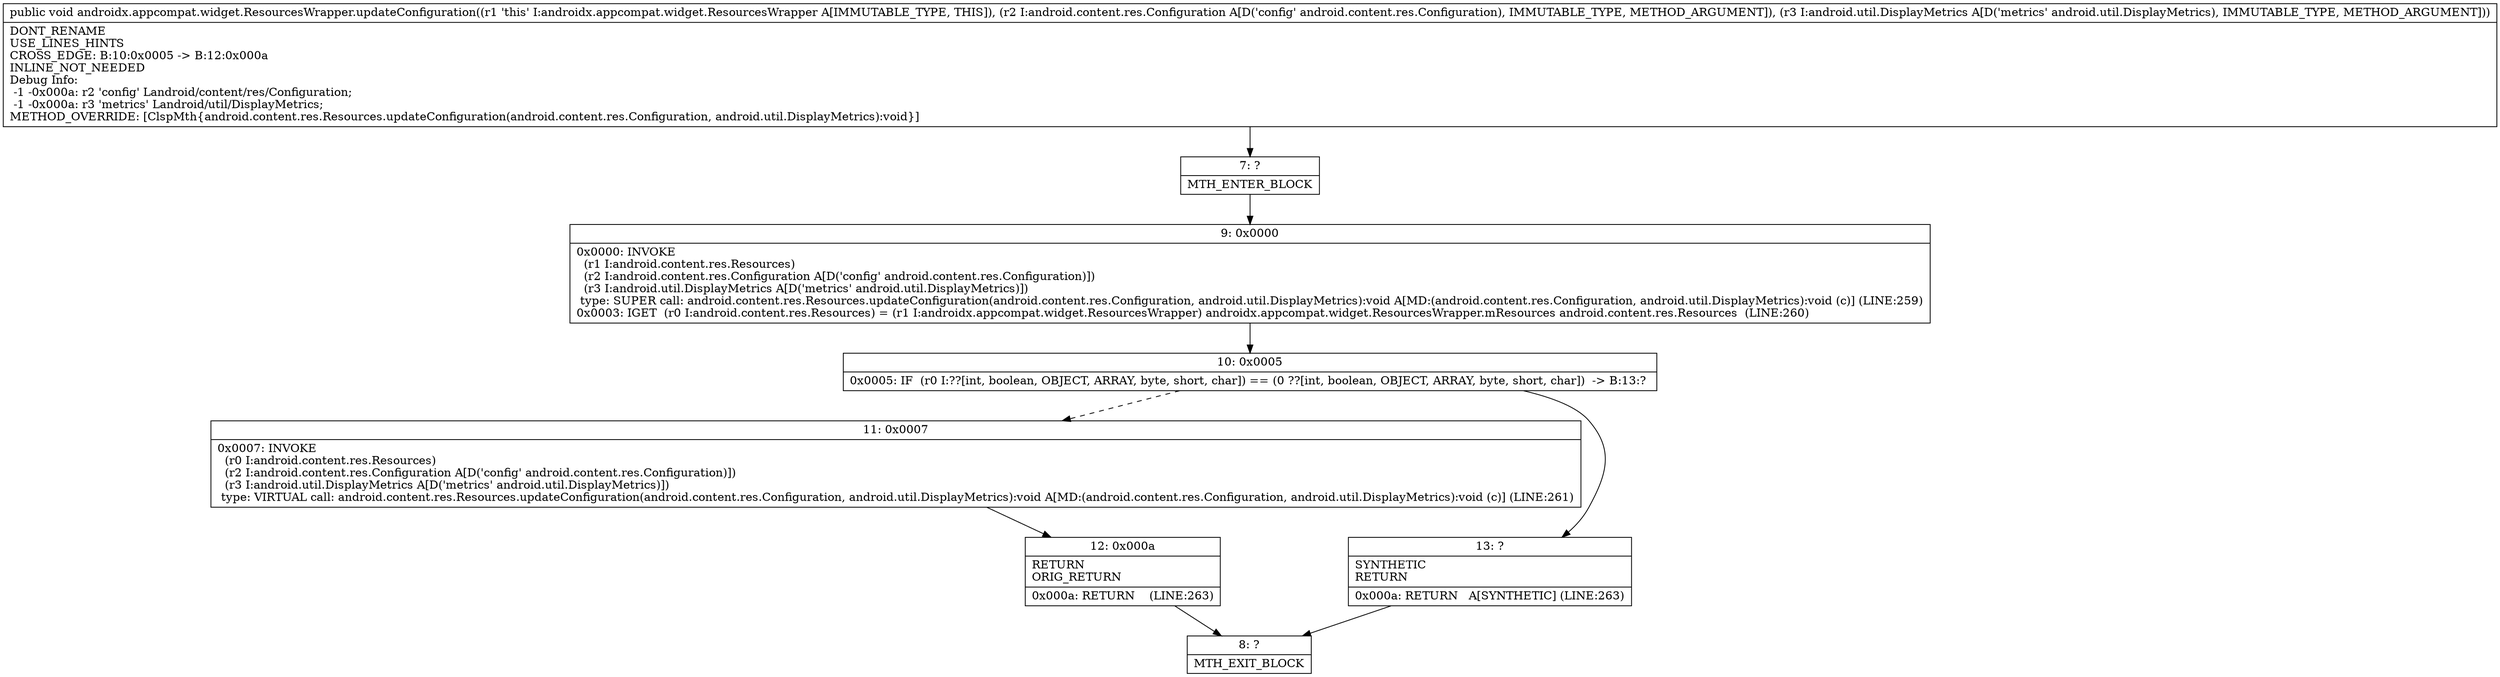 digraph "CFG forandroidx.appcompat.widget.ResourcesWrapper.updateConfiguration(Landroid\/content\/res\/Configuration;Landroid\/util\/DisplayMetrics;)V" {
Node_7 [shape=record,label="{7\:\ ?|MTH_ENTER_BLOCK\l}"];
Node_9 [shape=record,label="{9\:\ 0x0000|0x0000: INVOKE  \l  (r1 I:android.content.res.Resources)\l  (r2 I:android.content.res.Configuration A[D('config' android.content.res.Configuration)])\l  (r3 I:android.util.DisplayMetrics A[D('metrics' android.util.DisplayMetrics)])\l type: SUPER call: android.content.res.Resources.updateConfiguration(android.content.res.Configuration, android.util.DisplayMetrics):void A[MD:(android.content.res.Configuration, android.util.DisplayMetrics):void (c)] (LINE:259)\l0x0003: IGET  (r0 I:android.content.res.Resources) = (r1 I:androidx.appcompat.widget.ResourcesWrapper) androidx.appcompat.widget.ResourcesWrapper.mResources android.content.res.Resources  (LINE:260)\l}"];
Node_10 [shape=record,label="{10\:\ 0x0005|0x0005: IF  (r0 I:??[int, boolean, OBJECT, ARRAY, byte, short, char]) == (0 ??[int, boolean, OBJECT, ARRAY, byte, short, char])  \-\> B:13:? \l}"];
Node_11 [shape=record,label="{11\:\ 0x0007|0x0007: INVOKE  \l  (r0 I:android.content.res.Resources)\l  (r2 I:android.content.res.Configuration A[D('config' android.content.res.Configuration)])\l  (r3 I:android.util.DisplayMetrics A[D('metrics' android.util.DisplayMetrics)])\l type: VIRTUAL call: android.content.res.Resources.updateConfiguration(android.content.res.Configuration, android.util.DisplayMetrics):void A[MD:(android.content.res.Configuration, android.util.DisplayMetrics):void (c)] (LINE:261)\l}"];
Node_12 [shape=record,label="{12\:\ 0x000a|RETURN\lORIG_RETURN\l|0x000a: RETURN    (LINE:263)\l}"];
Node_8 [shape=record,label="{8\:\ ?|MTH_EXIT_BLOCK\l}"];
Node_13 [shape=record,label="{13\:\ ?|SYNTHETIC\lRETURN\l|0x000a: RETURN   A[SYNTHETIC] (LINE:263)\l}"];
MethodNode[shape=record,label="{public void androidx.appcompat.widget.ResourcesWrapper.updateConfiguration((r1 'this' I:androidx.appcompat.widget.ResourcesWrapper A[IMMUTABLE_TYPE, THIS]), (r2 I:android.content.res.Configuration A[D('config' android.content.res.Configuration), IMMUTABLE_TYPE, METHOD_ARGUMENT]), (r3 I:android.util.DisplayMetrics A[D('metrics' android.util.DisplayMetrics), IMMUTABLE_TYPE, METHOD_ARGUMENT]))  | DONT_RENAME\lUSE_LINES_HINTS\lCROSS_EDGE: B:10:0x0005 \-\> B:12:0x000a\lINLINE_NOT_NEEDED\lDebug Info:\l  \-1 \-0x000a: r2 'config' Landroid\/content\/res\/Configuration;\l  \-1 \-0x000a: r3 'metrics' Landroid\/util\/DisplayMetrics;\lMETHOD_OVERRIDE: [ClspMth\{android.content.res.Resources.updateConfiguration(android.content.res.Configuration, android.util.DisplayMetrics):void\}]\l}"];
MethodNode -> Node_7;Node_7 -> Node_9;
Node_9 -> Node_10;
Node_10 -> Node_11[style=dashed];
Node_10 -> Node_13;
Node_11 -> Node_12;
Node_12 -> Node_8;
Node_13 -> Node_8;
}

